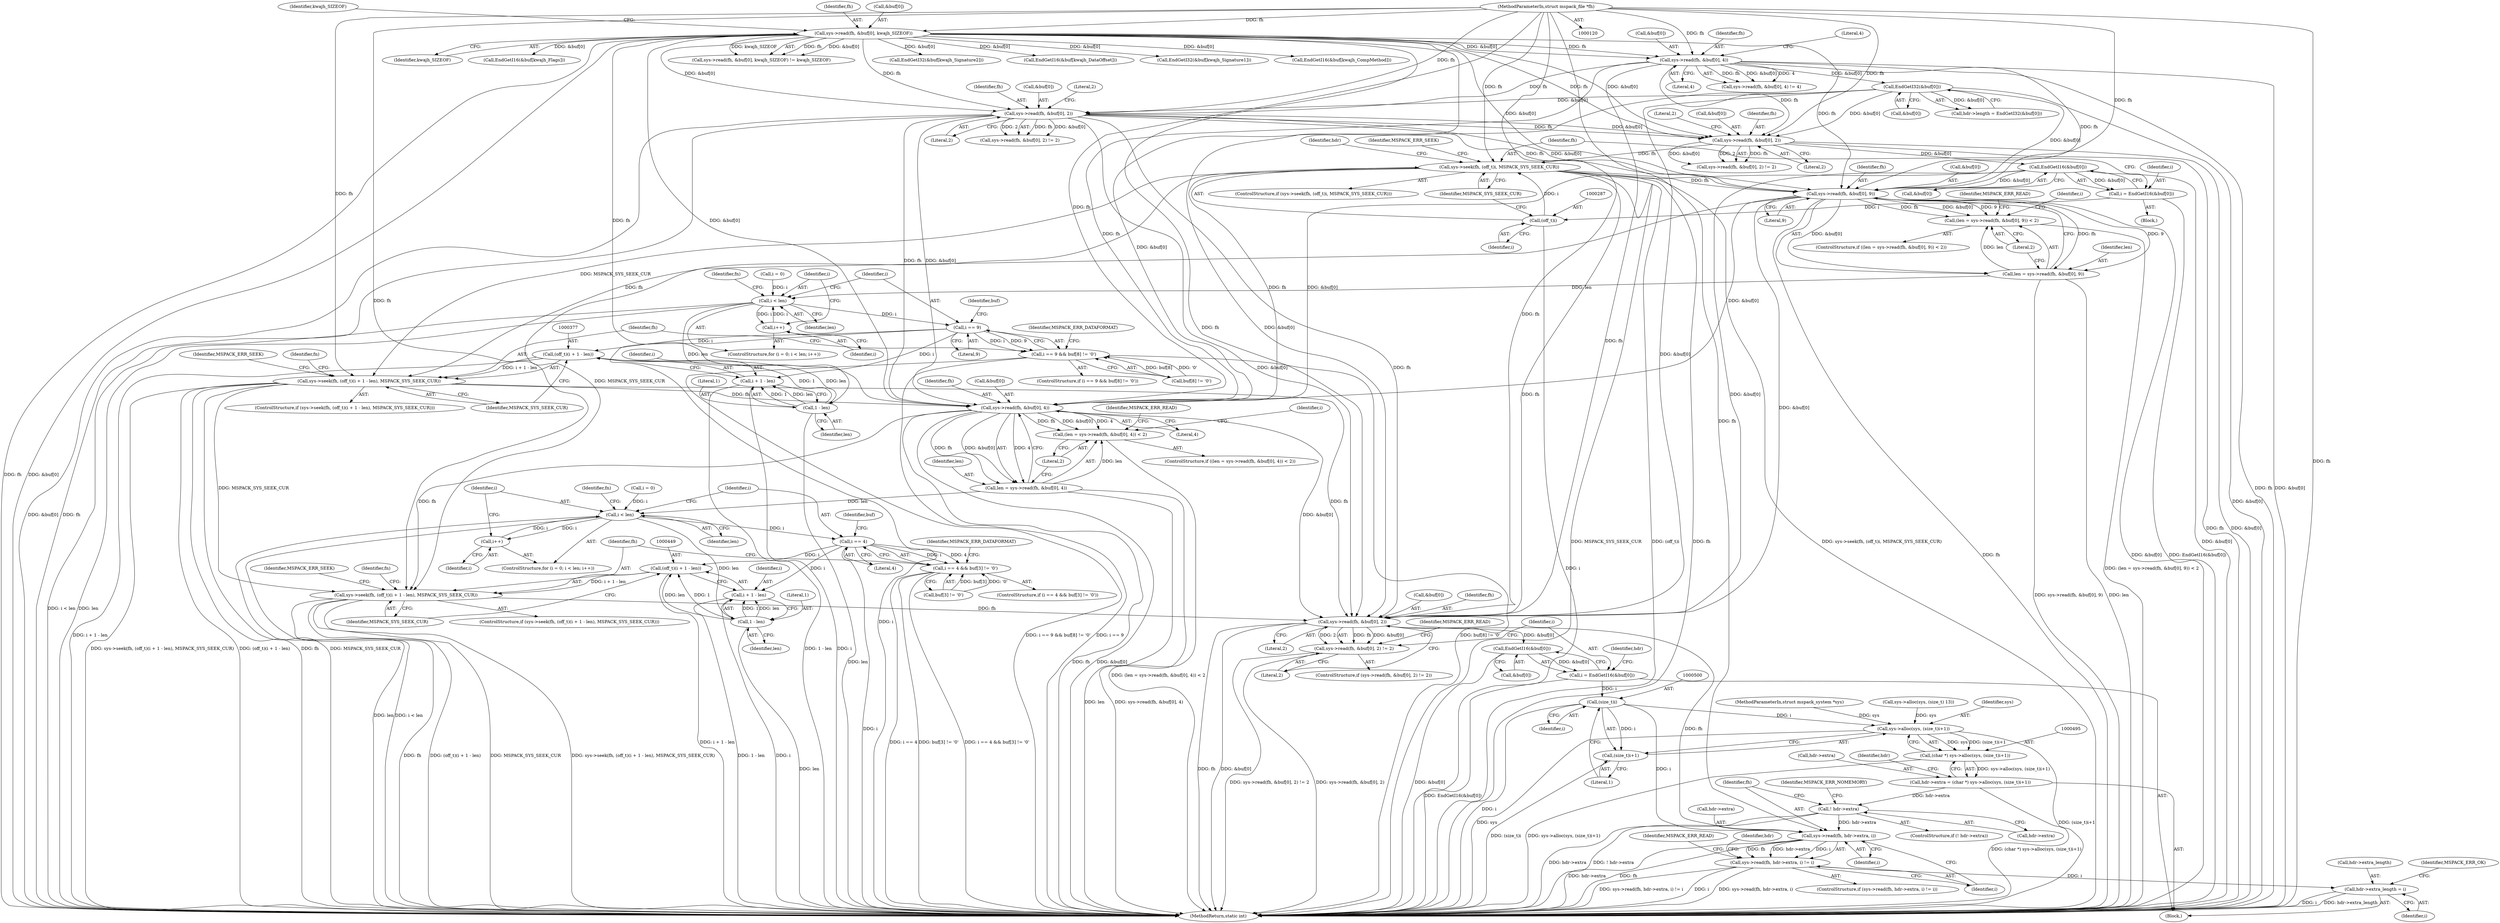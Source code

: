 digraph "0_libmspack_0b0ef9344255ff5acfac6b7af09198ac9c9756c8@API" {
"1000332" [label="(Call,sys->read(fh, &buf[0], 9))"];
"1000247" [label="(Call,sys->read(fh, &buf[0], 2))"];
"1000129" [label="(Call,sys->read(fh, &buf[0], kwajh_SIZEOF))"];
"1000122" [label="(MethodParameterIn,struct mspack_file *fh)"];
"1000219" [label="(Call,sys->read(fh, &buf[0], 4))"];
"1000233" [label="(Call,EndGetI32(&buf[0]))"];
"1000284" [label="(Call,sys->seek(fh, (off_t)i, MSPACK_SYS_SEEK_CUR))"];
"1000266" [label="(Call,sys->read(fh, &buf[0], 2))"];
"1000286" [label="(Call,(off_t)i)"];
"1000276" [label="(Call,i = EndGetI16(&buf[0]))"];
"1000278" [label="(Call,EndGetI16(&buf[0]))"];
"1000329" [label="(Call,(len = sys->read(fh, &buf[0], 9)) < 2)"];
"1000330" [label="(Call,len = sys->read(fh, &buf[0], 9))"];
"1000346" [label="(Call,i < len)"];
"1000349" [label="(Call,i++)"];
"1000363" [label="(Call,i == 9)"];
"1000362" [label="(Call,i == 9 && buf[8] != '\0')"];
"1000376" [label="(Call,(off_t)(i + 1 - len))"];
"1000374" [label="(Call,sys->seek(fh, (off_t)(i + 1 - len), MSPACK_SYS_SEEK_CUR))"];
"1000404" [label="(Call,sys->read(fh, &buf[0], 4))"];
"1000401" [label="(Call,(len = sys->read(fh, &buf[0], 4)) < 2)"];
"1000402" [label="(Call,len = sys->read(fh, &buf[0], 4))"];
"1000418" [label="(Call,i < len)"];
"1000421" [label="(Call,i++)"];
"1000435" [label="(Call,i == 4)"];
"1000434" [label="(Call,i == 4 && buf[3] != '\0')"];
"1000448" [label="(Call,(off_t)(i + 1 - len))"];
"1000446" [label="(Call,sys->seek(fh, (off_t)(i + 1 - len), MSPACK_SYS_SEEK_CUR))"];
"1000473" [label="(Call,sys->read(fh, &buf[0], 2))"];
"1000472" [label="(Call,sys->read(fh, &buf[0], 2) != 2)"];
"1000485" [label="(Call,EndGetI16(&buf[0]))"];
"1000483" [label="(Call,i = EndGetI16(&buf[0]))"];
"1000499" [label="(Call,(size_t)i)"];
"1000496" [label="(Call,sys->alloc(sys, (size_t)i+1))"];
"1000494" [label="(Call,(char *) sys->alloc(sys, (size_t)i+1))"];
"1000490" [label="(Call,hdr->extra = (char *) sys->alloc(sys, (size_t)i+1))"];
"1000504" [label="(Call,! hdr->extra)"];
"1000512" [label="(Call,sys->read(fh, hdr->extra, i))"];
"1000511" [label="(Call,sys->read(fh, hdr->extra, i) != i)"];
"1000528" [label="(Call,hdr->extra_length = i)"];
"1000498" [label="(Call,(size_t)i+1)"];
"1000450" [label="(Call,i + 1 - len)"];
"1000452" [label="(Call,1 - len)"];
"1000378" [label="(Call,i + 1 - len)"];
"1000380" [label="(Call,1 - len)"];
"1000509" [label="(Identifier,MSPACK_ERR_NOMEMORY)"];
"1000385" [label="(Identifier,MSPACK_ERR_SEEK)"];
"1000486" [label="(Call,&buf[0])"];
"1000445" [label="(ControlStructure,if (sys->seek(fh, (off_t)(i + 1 - len), MSPACK_SYS_SEEK_CUR)))"];
"1000128" [label="(Call,sys->read(fh, &buf[0], kwajh_SIZEOF) != kwajh_SIZEOF)"];
"1000220" [label="(Identifier,fh)"];
"1000349" [label="(Call,i++)"];
"1000362" [label="(Call,i == 9 && buf[8] != '\0')"];
"1000273" [label="(Literal,2)"];
"1000422" [label="(Identifier,i)"];
"1000373" [label="(ControlStructure,if (sys->seek(fh, (off_t)(i + 1 - len), MSPACK_SYS_SEEK_CUR)))"];
"1000381" [label="(Literal,1)"];
"1000380" [label="(Call,1 - len)"];
"1000498" [label="(Call,(size_t)i+1)"];
"1000277" [label="(Identifier,i)"];
"1000505" [label="(Call,hdr->extra)"];
"1000219" [label="(Call,sys->read(fh, &buf[0], 4))"];
"1000479" [label="(Literal,2)"];
"1000494" [label="(Call,(char *) sys->alloc(sys, (size_t)i+1))"];
"1000346" [label="(Call,i < len)"];
"1000404" [label="(Call,sys->read(fh, &buf[0], 4))"];
"1000511" [label="(Call,sys->read(fh, hdr->extra, i) != i)"];
"1000402" [label="(Call,len = sys->read(fh, &buf[0], 4))"];
"1000410" [label="(Literal,4)"];
"1000344" [label="(Identifier,i)"];
"1000265" [label="(Call,sys->read(fh, &buf[0], 2) != 2)"];
"1000470" [label="(Block,)"];
"1000514" [label="(Call,hdr->extra)"];
"1000233" [label="(Call,EndGetI32(&buf[0]))"];
"1000454" [label="(Identifier,len)"];
"1000154" [label="(Call,EndGetI32(&buf[kwajh_Signature2]))"];
"1000176" [label="(Call,EndGetI16(&buf[kwajh_DataOffset]))"];
"1000510" [label="(ControlStructure,if (sys->read(fh, hdr->extra, i) != i))"];
"1000145" [label="(Call,EndGetI32(&buf[kwajh_Signature1]))"];
"1000447" [label="(Identifier,fh)"];
"1000234" [label="(Call,&buf[0])"];
"1000356" [label="(Identifier,fn)"];
"1000484" [label="(Identifier,i)"];
"1000328" [label="(ControlStructure,if ((len = sys->read(fh, &buf[0], 9)) < 2))"];
"1000379" [label="(Identifier,i)"];
"1000512" [label="(Call,sys->read(fh, hdr->extra, i))"];
"1000503" [label="(ControlStructure,if (! hdr->extra))"];
"1000247" [label="(Call,sys->read(fh, &buf[0], 2))"];
"1000401" [label="(Call,(len = sys->read(fh, &buf[0], 4)) < 2)"];
"1000473" [label="(Call,sys->read(fh, &buf[0], 2))"];
"1000334" [label="(Call,&buf[0])"];
"1000446" [label="(Call,sys->seek(fh, (off_t)(i + 1 - len), MSPACK_SYS_SEEK_CUR))"];
"1000291" [label="(Identifier,MSPACK_ERR_SEEK)"];
"1000167" [label="(Call,EndGetI16(&buf[kwajh_CompMethod]))"];
"1000331" [label="(Identifier,len)"];
"1000496" [label="(Call,sys->alloc(sys, (size_t)i+1))"];
"1000483" [label="(Call,i = EndGetI16(&buf[0]))"];
"1000513" [label="(Identifier,fh)"];
"1000248" [label="(Identifier,fh)"];
"1000414" [label="(ControlStructure,for (i = 0; i < len; i++))"];
"1000453" [label="(Literal,1)"];
"1000520" [label="(Identifier,MSPACK_ERR_READ)"];
"1000406" [label="(Call,&buf[0])"];
"1000457" [label="(Identifier,MSPACK_ERR_SEEK)"];
"1000136" [label="(Identifier,kwajh_SIZEOF)"];
"1000492" [label="(Identifier,hdr)"];
"1000452" [label="(Call,1 - len)"];
"1000375" [label="(Identifier,fh)"];
"1000341" [label="(Identifier,MSPACK_ERR_READ)"];
"1000433" [label="(ControlStructure,if (i == 4 && buf[3] != '\0'))"];
"1000451" [label="(Identifier,i)"];
"1000428" [label="(Identifier,fn)"];
"1000400" [label="(ControlStructure,if ((len = sys->read(fh, &buf[0], 4)) < 2))"];
"1000272" [label="(Literal,2)"];
"1000383" [label="(Identifier,MSPACK_SYS_SEEK_CUR)"];
"1000226" [label="(Literal,4)"];
"1000263" [label="(Block,)"];
"1000365" [label="(Literal,9)"];
"1000288" [label="(Identifier,i)"];
"1000343" [label="(Call,i = 0)"];
"1000438" [label="(Call,buf[3] != '\0')"];
"1000361" [label="(ControlStructure,if (i == 9 && buf[8] != '\0'))"];
"1000405" [label="(Identifier,fh)"];
"1000378" [label="(Call,i + 1 - len)"];
"1000285" [label="(Identifier,fh)"];
"1000436" [label="(Identifier,i)"];
"1000279" [label="(Call,&buf[0])"];
"1000348" [label="(Identifier,len)"];
"1000444" [label="(Identifier,MSPACK_ERR_DATAFORMAT)"];
"1000387" [label="(Identifier,fn)"];
"1000482" [label="(Identifier,MSPACK_ERR_READ)"];
"1000497" [label="(Identifier,sys)"];
"1000437" [label="(Literal,4)"];
"1000330" [label="(Call,len = sys->read(fh, &buf[0], 9))"];
"1000490" [label="(Call,hdr->extra = (char *) sys->alloc(sys, (size_t)i+1))"];
"1000491" [label="(Call,hdr->extra)"];
"1000475" [label="(Call,&buf[0])"];
"1000122" [label="(MethodParameterIn,struct mspack_file *fh)"];
"1000130" [label="(Identifier,fh)"];
"1000372" [label="(Identifier,MSPACK_ERR_DATAFORMAT)"];
"1000249" [label="(Call,&buf[0])"];
"1000448" [label="(Call,(off_t)(i + 1 - len))"];
"1000517" [label="(Identifier,i)"];
"1000485" [label="(Call,EndGetI16(&buf[0]))"];
"1000529" [label="(Call,hdr->extra_length)"];
"1000535" [label="(MethodReturn,static int)"];
"1000474" [label="(Identifier,fh)"];
"1000480" [label="(Literal,2)"];
"1000289" [label="(Identifier,MSPACK_SYS_SEEK_CUR)"];
"1000376" [label="(Call,(off_t)(i + 1 - len))"];
"1000131" [label="(Call,&buf[0])"];
"1000421" [label="(Call,i++)"];
"1000532" [label="(Identifier,i)"];
"1000347" [label="(Identifier,i)"];
"1000329" [label="(Call,(len = sys->read(fh, &buf[0], 9)) < 2)"];
"1000253" [label="(Literal,2)"];
"1000338" [label="(Literal,9)"];
"1000268" [label="(Call,&buf[0])"];
"1000283" [label="(ControlStructure,if (sys->seek(fh, (off_t)i, MSPACK_SYS_SEEK_CUR)))"];
"1000368" [label="(Identifier,buf)"];
"1000420" [label="(Identifier,len)"];
"1000276" [label="(Call,i = EndGetI16(&buf[0]))"];
"1000524" [label="(Identifier,hdr)"];
"1000403" [label="(Identifier,len)"];
"1000121" [label="(MethodParameterIn,struct mspack_system *sys)"];
"1000342" [label="(ControlStructure,for (i = 0; i < len; i++))"];
"1000364" [label="(Identifier,i)"];
"1000254" [label="(Literal,2)"];
"1000278" [label="(Call,EndGetI16(&buf[0]))"];
"1000307" [label="(Call,sys->alloc(sys, (size_t) 13))"];
"1000382" [label="(Identifier,len)"];
"1000413" [label="(Identifier,MSPACK_ERR_READ)"];
"1000374" [label="(Call,sys->seek(fh, (off_t)(i + 1 - len), MSPACK_SYS_SEEK_CUR))"];
"1000221" [label="(Call,&buf[0])"];
"1000246" [label="(Call,sys->read(fh, &buf[0], 2) != 2)"];
"1000267" [label="(Identifier,fh)"];
"1000411" [label="(Literal,2)"];
"1000416" [label="(Identifier,i)"];
"1000332" [label="(Call,sys->read(fh, &buf[0], 9))"];
"1000284" [label="(Call,sys->seek(fh, (off_t)i, MSPACK_SYS_SEEK_CUR))"];
"1000225" [label="(Literal,4)"];
"1000518" [label="(Identifier,i)"];
"1000295" [label="(Identifier,hdr)"];
"1000499" [label="(Call,(size_t)i)"];
"1000502" [label="(Literal,1)"];
"1000286" [label="(Call,(off_t)i)"];
"1000504" [label="(Call,! hdr->extra)"];
"1000471" [label="(ControlStructure,if (sys->read(fh, &buf[0], 2) != 2))"];
"1000418" [label="(Call,i < len)"];
"1000135" [label="(Identifier,kwajh_SIZEOF)"];
"1000501" [label="(Identifier,i)"];
"1000419" [label="(Identifier,i)"];
"1000129" [label="(Call,sys->read(fh, &buf[0], kwajh_SIZEOF))"];
"1000229" [label="(Call,hdr->length = EndGetI32(&buf[0]))"];
"1000266" [label="(Call,sys->read(fh, &buf[0], 2))"];
"1000472" [label="(Call,sys->read(fh, &buf[0], 2) != 2)"];
"1000506" [label="(Identifier,hdr)"];
"1000350" [label="(Identifier,i)"];
"1000528" [label="(Call,hdr->extra_length = i)"];
"1000434" [label="(Call,i == 4 && buf[3] != '\0')"];
"1000450" [label="(Call,i + 1 - len)"];
"1000440" [label="(Identifier,buf)"];
"1000455" [label="(Identifier,MSPACK_SYS_SEEK_CUR)"];
"1000333" [label="(Identifier,fh)"];
"1000218" [label="(Call,sys->read(fh, &buf[0], 4) != 4)"];
"1000339" [label="(Literal,2)"];
"1000415" [label="(Call,i = 0)"];
"1000459" [label="(Identifier,fn)"];
"1000185" [label="(Call,EndGetI16(&buf[kwajh_Flags]))"];
"1000363" [label="(Call,i == 9)"];
"1000534" [label="(Identifier,MSPACK_ERR_OK)"];
"1000435" [label="(Call,i == 4)"];
"1000366" [label="(Call,buf[8] != '\0')"];
"1000332" -> "1000330"  [label="AST: "];
"1000332" -> "1000338"  [label="CFG: "];
"1000333" -> "1000332"  [label="AST: "];
"1000334" -> "1000332"  [label="AST: "];
"1000338" -> "1000332"  [label="AST: "];
"1000330" -> "1000332"  [label="CFG: "];
"1000332" -> "1000535"  [label="DDG: &buf[0]"];
"1000332" -> "1000535"  [label="DDG: fh"];
"1000332" -> "1000329"  [label="DDG: fh"];
"1000332" -> "1000329"  [label="DDG: &buf[0]"];
"1000332" -> "1000329"  [label="DDG: 9"];
"1000332" -> "1000330"  [label="DDG: fh"];
"1000332" -> "1000330"  [label="DDG: &buf[0]"];
"1000332" -> "1000330"  [label="DDG: 9"];
"1000247" -> "1000332"  [label="DDG: fh"];
"1000247" -> "1000332"  [label="DDG: &buf[0]"];
"1000129" -> "1000332"  [label="DDG: fh"];
"1000129" -> "1000332"  [label="DDG: &buf[0]"];
"1000284" -> "1000332"  [label="DDG: fh"];
"1000219" -> "1000332"  [label="DDG: fh"];
"1000122" -> "1000332"  [label="DDG: fh"];
"1000233" -> "1000332"  [label="DDG: &buf[0]"];
"1000278" -> "1000332"  [label="DDG: &buf[0]"];
"1000332" -> "1000374"  [label="DDG: fh"];
"1000332" -> "1000404"  [label="DDG: &buf[0]"];
"1000332" -> "1000473"  [label="DDG: &buf[0]"];
"1000247" -> "1000246"  [label="AST: "];
"1000247" -> "1000253"  [label="CFG: "];
"1000248" -> "1000247"  [label="AST: "];
"1000249" -> "1000247"  [label="AST: "];
"1000253" -> "1000247"  [label="AST: "];
"1000254" -> "1000247"  [label="CFG: "];
"1000247" -> "1000535"  [label="DDG: fh"];
"1000247" -> "1000535"  [label="DDG: &buf[0]"];
"1000247" -> "1000246"  [label="DDG: fh"];
"1000247" -> "1000246"  [label="DDG: &buf[0]"];
"1000247" -> "1000246"  [label="DDG: 2"];
"1000129" -> "1000247"  [label="DDG: fh"];
"1000129" -> "1000247"  [label="DDG: &buf[0]"];
"1000219" -> "1000247"  [label="DDG: fh"];
"1000122" -> "1000247"  [label="DDG: fh"];
"1000233" -> "1000247"  [label="DDG: &buf[0]"];
"1000247" -> "1000266"  [label="DDG: fh"];
"1000247" -> "1000266"  [label="DDG: &buf[0]"];
"1000247" -> "1000404"  [label="DDG: fh"];
"1000247" -> "1000404"  [label="DDG: &buf[0]"];
"1000247" -> "1000473"  [label="DDG: fh"];
"1000247" -> "1000473"  [label="DDG: &buf[0]"];
"1000129" -> "1000128"  [label="AST: "];
"1000129" -> "1000135"  [label="CFG: "];
"1000130" -> "1000129"  [label="AST: "];
"1000131" -> "1000129"  [label="AST: "];
"1000135" -> "1000129"  [label="AST: "];
"1000136" -> "1000129"  [label="CFG: "];
"1000129" -> "1000535"  [label="DDG: fh"];
"1000129" -> "1000535"  [label="DDG: &buf[0]"];
"1000129" -> "1000128"  [label="DDG: fh"];
"1000129" -> "1000128"  [label="DDG: &buf[0]"];
"1000129" -> "1000128"  [label="DDG: kwajh_SIZEOF"];
"1000122" -> "1000129"  [label="DDG: fh"];
"1000129" -> "1000145"  [label="DDG: &buf[0]"];
"1000129" -> "1000154"  [label="DDG: &buf[0]"];
"1000129" -> "1000167"  [label="DDG: &buf[0]"];
"1000129" -> "1000176"  [label="DDG: &buf[0]"];
"1000129" -> "1000185"  [label="DDG: &buf[0]"];
"1000129" -> "1000219"  [label="DDG: fh"];
"1000129" -> "1000219"  [label="DDG: &buf[0]"];
"1000129" -> "1000266"  [label="DDG: fh"];
"1000129" -> "1000266"  [label="DDG: &buf[0]"];
"1000129" -> "1000404"  [label="DDG: fh"];
"1000129" -> "1000404"  [label="DDG: &buf[0]"];
"1000129" -> "1000473"  [label="DDG: fh"];
"1000129" -> "1000473"  [label="DDG: &buf[0]"];
"1000122" -> "1000120"  [label="AST: "];
"1000122" -> "1000535"  [label="DDG: fh"];
"1000122" -> "1000219"  [label="DDG: fh"];
"1000122" -> "1000266"  [label="DDG: fh"];
"1000122" -> "1000284"  [label="DDG: fh"];
"1000122" -> "1000374"  [label="DDG: fh"];
"1000122" -> "1000404"  [label="DDG: fh"];
"1000122" -> "1000446"  [label="DDG: fh"];
"1000122" -> "1000473"  [label="DDG: fh"];
"1000122" -> "1000512"  [label="DDG: fh"];
"1000219" -> "1000218"  [label="AST: "];
"1000219" -> "1000225"  [label="CFG: "];
"1000220" -> "1000219"  [label="AST: "];
"1000221" -> "1000219"  [label="AST: "];
"1000225" -> "1000219"  [label="AST: "];
"1000226" -> "1000219"  [label="CFG: "];
"1000219" -> "1000535"  [label="DDG: &buf[0]"];
"1000219" -> "1000535"  [label="DDG: fh"];
"1000219" -> "1000218"  [label="DDG: fh"];
"1000219" -> "1000218"  [label="DDG: &buf[0]"];
"1000219" -> "1000218"  [label="DDG: 4"];
"1000219" -> "1000233"  [label="DDG: &buf[0]"];
"1000219" -> "1000266"  [label="DDG: fh"];
"1000219" -> "1000404"  [label="DDG: fh"];
"1000219" -> "1000473"  [label="DDG: fh"];
"1000233" -> "1000229"  [label="AST: "];
"1000233" -> "1000234"  [label="CFG: "];
"1000234" -> "1000233"  [label="AST: "];
"1000229" -> "1000233"  [label="CFG: "];
"1000233" -> "1000535"  [label="DDG: &buf[0]"];
"1000233" -> "1000229"  [label="DDG: &buf[0]"];
"1000233" -> "1000266"  [label="DDG: &buf[0]"];
"1000233" -> "1000404"  [label="DDG: &buf[0]"];
"1000233" -> "1000473"  [label="DDG: &buf[0]"];
"1000284" -> "1000283"  [label="AST: "];
"1000284" -> "1000289"  [label="CFG: "];
"1000285" -> "1000284"  [label="AST: "];
"1000286" -> "1000284"  [label="AST: "];
"1000289" -> "1000284"  [label="AST: "];
"1000291" -> "1000284"  [label="CFG: "];
"1000295" -> "1000284"  [label="CFG: "];
"1000284" -> "1000535"  [label="DDG: (off_t)i"];
"1000284" -> "1000535"  [label="DDG: fh"];
"1000284" -> "1000535"  [label="DDG: sys->seek(fh, (off_t)i, MSPACK_SYS_SEEK_CUR)"];
"1000284" -> "1000535"  [label="DDG: MSPACK_SYS_SEEK_CUR"];
"1000266" -> "1000284"  [label="DDG: fh"];
"1000286" -> "1000284"  [label="DDG: i"];
"1000284" -> "1000374"  [label="DDG: MSPACK_SYS_SEEK_CUR"];
"1000284" -> "1000404"  [label="DDG: fh"];
"1000284" -> "1000446"  [label="DDG: MSPACK_SYS_SEEK_CUR"];
"1000284" -> "1000473"  [label="DDG: fh"];
"1000266" -> "1000265"  [label="AST: "];
"1000266" -> "1000272"  [label="CFG: "];
"1000267" -> "1000266"  [label="AST: "];
"1000268" -> "1000266"  [label="AST: "];
"1000272" -> "1000266"  [label="AST: "];
"1000273" -> "1000266"  [label="CFG: "];
"1000266" -> "1000535"  [label="DDG: fh"];
"1000266" -> "1000535"  [label="DDG: &buf[0]"];
"1000266" -> "1000265"  [label="DDG: fh"];
"1000266" -> "1000265"  [label="DDG: &buf[0]"];
"1000266" -> "1000265"  [label="DDG: 2"];
"1000266" -> "1000278"  [label="DDG: &buf[0]"];
"1000286" -> "1000288"  [label="CFG: "];
"1000287" -> "1000286"  [label="AST: "];
"1000288" -> "1000286"  [label="AST: "];
"1000289" -> "1000286"  [label="CFG: "];
"1000286" -> "1000535"  [label="DDG: i"];
"1000276" -> "1000286"  [label="DDG: i"];
"1000276" -> "1000263"  [label="AST: "];
"1000276" -> "1000278"  [label="CFG: "];
"1000277" -> "1000276"  [label="AST: "];
"1000278" -> "1000276"  [label="AST: "];
"1000285" -> "1000276"  [label="CFG: "];
"1000276" -> "1000535"  [label="DDG: EndGetI16(&buf[0])"];
"1000278" -> "1000276"  [label="DDG: &buf[0]"];
"1000278" -> "1000279"  [label="CFG: "];
"1000279" -> "1000278"  [label="AST: "];
"1000278" -> "1000535"  [label="DDG: &buf[0]"];
"1000278" -> "1000404"  [label="DDG: &buf[0]"];
"1000278" -> "1000473"  [label="DDG: &buf[0]"];
"1000329" -> "1000328"  [label="AST: "];
"1000329" -> "1000339"  [label="CFG: "];
"1000330" -> "1000329"  [label="AST: "];
"1000339" -> "1000329"  [label="AST: "];
"1000341" -> "1000329"  [label="CFG: "];
"1000344" -> "1000329"  [label="CFG: "];
"1000329" -> "1000535"  [label="DDG: (len = sys->read(fh, &buf[0], 9)) < 2"];
"1000330" -> "1000329"  [label="DDG: len"];
"1000331" -> "1000330"  [label="AST: "];
"1000339" -> "1000330"  [label="CFG: "];
"1000330" -> "1000535"  [label="DDG: len"];
"1000330" -> "1000535"  [label="DDG: sys->read(fh, &buf[0], 9)"];
"1000330" -> "1000346"  [label="DDG: len"];
"1000346" -> "1000342"  [label="AST: "];
"1000346" -> "1000348"  [label="CFG: "];
"1000347" -> "1000346"  [label="AST: "];
"1000348" -> "1000346"  [label="AST: "];
"1000356" -> "1000346"  [label="CFG: "];
"1000364" -> "1000346"  [label="CFG: "];
"1000346" -> "1000535"  [label="DDG: len"];
"1000346" -> "1000535"  [label="DDG: i < len"];
"1000343" -> "1000346"  [label="DDG: i"];
"1000349" -> "1000346"  [label="DDG: i"];
"1000346" -> "1000349"  [label="DDG: i"];
"1000346" -> "1000363"  [label="DDG: i"];
"1000346" -> "1000380"  [label="DDG: len"];
"1000349" -> "1000342"  [label="AST: "];
"1000349" -> "1000350"  [label="CFG: "];
"1000350" -> "1000349"  [label="AST: "];
"1000347" -> "1000349"  [label="CFG: "];
"1000363" -> "1000362"  [label="AST: "];
"1000363" -> "1000365"  [label="CFG: "];
"1000364" -> "1000363"  [label="AST: "];
"1000365" -> "1000363"  [label="AST: "];
"1000368" -> "1000363"  [label="CFG: "];
"1000362" -> "1000363"  [label="CFG: "];
"1000363" -> "1000535"  [label="DDG: i"];
"1000363" -> "1000362"  [label="DDG: i"];
"1000363" -> "1000362"  [label="DDG: 9"];
"1000363" -> "1000376"  [label="DDG: i"];
"1000363" -> "1000378"  [label="DDG: i"];
"1000362" -> "1000361"  [label="AST: "];
"1000362" -> "1000366"  [label="CFG: "];
"1000366" -> "1000362"  [label="AST: "];
"1000372" -> "1000362"  [label="CFG: "];
"1000375" -> "1000362"  [label="CFG: "];
"1000362" -> "1000535"  [label="DDG: buf[8] != '\0'"];
"1000362" -> "1000535"  [label="DDG: i == 9 && buf[8] != '\0'"];
"1000362" -> "1000535"  [label="DDG: i == 9"];
"1000366" -> "1000362"  [label="DDG: buf[8]"];
"1000366" -> "1000362"  [label="DDG: '\0'"];
"1000376" -> "1000374"  [label="AST: "];
"1000376" -> "1000378"  [label="CFG: "];
"1000377" -> "1000376"  [label="AST: "];
"1000378" -> "1000376"  [label="AST: "];
"1000383" -> "1000376"  [label="CFG: "];
"1000376" -> "1000535"  [label="DDG: i + 1 - len"];
"1000376" -> "1000374"  [label="DDG: i + 1 - len"];
"1000380" -> "1000376"  [label="DDG: 1"];
"1000380" -> "1000376"  [label="DDG: len"];
"1000374" -> "1000373"  [label="AST: "];
"1000374" -> "1000383"  [label="CFG: "];
"1000375" -> "1000374"  [label="AST: "];
"1000383" -> "1000374"  [label="AST: "];
"1000385" -> "1000374"  [label="CFG: "];
"1000387" -> "1000374"  [label="CFG: "];
"1000374" -> "1000535"  [label="DDG: (off_t)(i + 1 - len)"];
"1000374" -> "1000535"  [label="DDG: fh"];
"1000374" -> "1000535"  [label="DDG: MSPACK_SYS_SEEK_CUR"];
"1000374" -> "1000535"  [label="DDG: sys->seek(fh, (off_t)(i + 1 - len), MSPACK_SYS_SEEK_CUR)"];
"1000374" -> "1000404"  [label="DDG: fh"];
"1000374" -> "1000446"  [label="DDG: MSPACK_SYS_SEEK_CUR"];
"1000374" -> "1000473"  [label="DDG: fh"];
"1000404" -> "1000402"  [label="AST: "];
"1000404" -> "1000410"  [label="CFG: "];
"1000405" -> "1000404"  [label="AST: "];
"1000406" -> "1000404"  [label="AST: "];
"1000410" -> "1000404"  [label="AST: "];
"1000402" -> "1000404"  [label="CFG: "];
"1000404" -> "1000535"  [label="DDG: fh"];
"1000404" -> "1000535"  [label="DDG: &buf[0]"];
"1000404" -> "1000401"  [label="DDG: fh"];
"1000404" -> "1000401"  [label="DDG: &buf[0]"];
"1000404" -> "1000401"  [label="DDG: 4"];
"1000404" -> "1000402"  [label="DDG: fh"];
"1000404" -> "1000402"  [label="DDG: &buf[0]"];
"1000404" -> "1000402"  [label="DDG: 4"];
"1000404" -> "1000446"  [label="DDG: fh"];
"1000404" -> "1000473"  [label="DDG: &buf[0]"];
"1000401" -> "1000400"  [label="AST: "];
"1000401" -> "1000411"  [label="CFG: "];
"1000402" -> "1000401"  [label="AST: "];
"1000411" -> "1000401"  [label="AST: "];
"1000413" -> "1000401"  [label="CFG: "];
"1000416" -> "1000401"  [label="CFG: "];
"1000401" -> "1000535"  [label="DDG: (len = sys->read(fh, &buf[0], 4)) < 2"];
"1000402" -> "1000401"  [label="DDG: len"];
"1000403" -> "1000402"  [label="AST: "];
"1000411" -> "1000402"  [label="CFG: "];
"1000402" -> "1000535"  [label="DDG: sys->read(fh, &buf[0], 4)"];
"1000402" -> "1000535"  [label="DDG: len"];
"1000402" -> "1000418"  [label="DDG: len"];
"1000418" -> "1000414"  [label="AST: "];
"1000418" -> "1000420"  [label="CFG: "];
"1000419" -> "1000418"  [label="AST: "];
"1000420" -> "1000418"  [label="AST: "];
"1000428" -> "1000418"  [label="CFG: "];
"1000436" -> "1000418"  [label="CFG: "];
"1000418" -> "1000535"  [label="DDG: len"];
"1000418" -> "1000535"  [label="DDG: i < len"];
"1000421" -> "1000418"  [label="DDG: i"];
"1000415" -> "1000418"  [label="DDG: i"];
"1000418" -> "1000421"  [label="DDG: i"];
"1000418" -> "1000435"  [label="DDG: i"];
"1000418" -> "1000452"  [label="DDG: len"];
"1000421" -> "1000414"  [label="AST: "];
"1000421" -> "1000422"  [label="CFG: "];
"1000422" -> "1000421"  [label="AST: "];
"1000419" -> "1000421"  [label="CFG: "];
"1000435" -> "1000434"  [label="AST: "];
"1000435" -> "1000437"  [label="CFG: "];
"1000436" -> "1000435"  [label="AST: "];
"1000437" -> "1000435"  [label="AST: "];
"1000440" -> "1000435"  [label="CFG: "];
"1000434" -> "1000435"  [label="CFG: "];
"1000435" -> "1000535"  [label="DDG: i"];
"1000435" -> "1000434"  [label="DDG: i"];
"1000435" -> "1000434"  [label="DDG: 4"];
"1000435" -> "1000448"  [label="DDG: i"];
"1000435" -> "1000450"  [label="DDG: i"];
"1000434" -> "1000433"  [label="AST: "];
"1000434" -> "1000438"  [label="CFG: "];
"1000438" -> "1000434"  [label="AST: "];
"1000444" -> "1000434"  [label="CFG: "];
"1000447" -> "1000434"  [label="CFG: "];
"1000434" -> "1000535"  [label="DDG: buf[3] != '\0'"];
"1000434" -> "1000535"  [label="DDG: i == 4 && buf[3] != '\0'"];
"1000434" -> "1000535"  [label="DDG: i == 4"];
"1000438" -> "1000434"  [label="DDG: buf[3]"];
"1000438" -> "1000434"  [label="DDG: '\0'"];
"1000448" -> "1000446"  [label="AST: "];
"1000448" -> "1000450"  [label="CFG: "];
"1000449" -> "1000448"  [label="AST: "];
"1000450" -> "1000448"  [label="AST: "];
"1000455" -> "1000448"  [label="CFG: "];
"1000448" -> "1000535"  [label="DDG: i + 1 - len"];
"1000448" -> "1000446"  [label="DDG: i + 1 - len"];
"1000452" -> "1000448"  [label="DDG: 1"];
"1000452" -> "1000448"  [label="DDG: len"];
"1000446" -> "1000445"  [label="AST: "];
"1000446" -> "1000455"  [label="CFG: "];
"1000447" -> "1000446"  [label="AST: "];
"1000455" -> "1000446"  [label="AST: "];
"1000457" -> "1000446"  [label="CFG: "];
"1000459" -> "1000446"  [label="CFG: "];
"1000446" -> "1000535"  [label="DDG: MSPACK_SYS_SEEK_CUR"];
"1000446" -> "1000535"  [label="DDG: sys->seek(fh, (off_t)(i + 1 - len), MSPACK_SYS_SEEK_CUR)"];
"1000446" -> "1000535"  [label="DDG: fh"];
"1000446" -> "1000535"  [label="DDG: (off_t)(i + 1 - len)"];
"1000446" -> "1000473"  [label="DDG: fh"];
"1000473" -> "1000472"  [label="AST: "];
"1000473" -> "1000479"  [label="CFG: "];
"1000474" -> "1000473"  [label="AST: "];
"1000475" -> "1000473"  [label="AST: "];
"1000479" -> "1000473"  [label="AST: "];
"1000480" -> "1000473"  [label="CFG: "];
"1000473" -> "1000535"  [label="DDG: fh"];
"1000473" -> "1000535"  [label="DDG: &buf[0]"];
"1000473" -> "1000472"  [label="DDG: fh"];
"1000473" -> "1000472"  [label="DDG: &buf[0]"];
"1000473" -> "1000472"  [label="DDG: 2"];
"1000473" -> "1000485"  [label="DDG: &buf[0]"];
"1000473" -> "1000512"  [label="DDG: fh"];
"1000472" -> "1000471"  [label="AST: "];
"1000472" -> "1000480"  [label="CFG: "];
"1000480" -> "1000472"  [label="AST: "];
"1000482" -> "1000472"  [label="CFG: "];
"1000484" -> "1000472"  [label="CFG: "];
"1000472" -> "1000535"  [label="DDG: sys->read(fh, &buf[0], 2) != 2"];
"1000472" -> "1000535"  [label="DDG: sys->read(fh, &buf[0], 2)"];
"1000485" -> "1000483"  [label="AST: "];
"1000485" -> "1000486"  [label="CFG: "];
"1000486" -> "1000485"  [label="AST: "];
"1000483" -> "1000485"  [label="CFG: "];
"1000485" -> "1000535"  [label="DDG: &buf[0]"];
"1000485" -> "1000483"  [label="DDG: &buf[0]"];
"1000483" -> "1000470"  [label="AST: "];
"1000484" -> "1000483"  [label="AST: "];
"1000492" -> "1000483"  [label="CFG: "];
"1000483" -> "1000535"  [label="DDG: EndGetI16(&buf[0])"];
"1000483" -> "1000499"  [label="DDG: i"];
"1000499" -> "1000498"  [label="AST: "];
"1000499" -> "1000501"  [label="CFG: "];
"1000500" -> "1000499"  [label="AST: "];
"1000501" -> "1000499"  [label="AST: "];
"1000502" -> "1000499"  [label="CFG: "];
"1000499" -> "1000535"  [label="DDG: i"];
"1000499" -> "1000496"  [label="DDG: i"];
"1000499" -> "1000498"  [label="DDG: i"];
"1000499" -> "1000512"  [label="DDG: i"];
"1000496" -> "1000494"  [label="AST: "];
"1000496" -> "1000498"  [label="CFG: "];
"1000497" -> "1000496"  [label="AST: "];
"1000498" -> "1000496"  [label="AST: "];
"1000494" -> "1000496"  [label="CFG: "];
"1000496" -> "1000535"  [label="DDG: (size_t)i+1"];
"1000496" -> "1000535"  [label="DDG: sys"];
"1000496" -> "1000494"  [label="DDG: sys"];
"1000496" -> "1000494"  [label="DDG: (size_t)i+1"];
"1000307" -> "1000496"  [label="DDG: sys"];
"1000121" -> "1000496"  [label="DDG: sys"];
"1000494" -> "1000490"  [label="AST: "];
"1000495" -> "1000494"  [label="AST: "];
"1000490" -> "1000494"  [label="CFG: "];
"1000494" -> "1000535"  [label="DDG: sys->alloc(sys, (size_t)i+1)"];
"1000494" -> "1000490"  [label="DDG: sys->alloc(sys, (size_t)i+1)"];
"1000490" -> "1000470"  [label="AST: "];
"1000491" -> "1000490"  [label="AST: "];
"1000506" -> "1000490"  [label="CFG: "];
"1000490" -> "1000535"  [label="DDG: (char *) sys->alloc(sys, (size_t)i+1)"];
"1000490" -> "1000504"  [label="DDG: hdr->extra"];
"1000504" -> "1000503"  [label="AST: "];
"1000504" -> "1000505"  [label="CFG: "];
"1000505" -> "1000504"  [label="AST: "];
"1000509" -> "1000504"  [label="CFG: "];
"1000513" -> "1000504"  [label="CFG: "];
"1000504" -> "1000535"  [label="DDG: hdr->extra"];
"1000504" -> "1000535"  [label="DDG: ! hdr->extra"];
"1000504" -> "1000512"  [label="DDG: hdr->extra"];
"1000512" -> "1000511"  [label="AST: "];
"1000512" -> "1000517"  [label="CFG: "];
"1000513" -> "1000512"  [label="AST: "];
"1000514" -> "1000512"  [label="AST: "];
"1000517" -> "1000512"  [label="AST: "];
"1000518" -> "1000512"  [label="CFG: "];
"1000512" -> "1000535"  [label="DDG: fh"];
"1000512" -> "1000535"  [label="DDG: hdr->extra"];
"1000512" -> "1000511"  [label="DDG: fh"];
"1000512" -> "1000511"  [label="DDG: hdr->extra"];
"1000512" -> "1000511"  [label="DDG: i"];
"1000511" -> "1000510"  [label="AST: "];
"1000511" -> "1000518"  [label="CFG: "];
"1000518" -> "1000511"  [label="AST: "];
"1000520" -> "1000511"  [label="CFG: "];
"1000524" -> "1000511"  [label="CFG: "];
"1000511" -> "1000535"  [label="DDG: sys->read(fh, hdr->extra, i) != i"];
"1000511" -> "1000535"  [label="DDG: i"];
"1000511" -> "1000535"  [label="DDG: sys->read(fh, hdr->extra, i)"];
"1000511" -> "1000528"  [label="DDG: i"];
"1000528" -> "1000470"  [label="AST: "];
"1000528" -> "1000532"  [label="CFG: "];
"1000529" -> "1000528"  [label="AST: "];
"1000532" -> "1000528"  [label="AST: "];
"1000534" -> "1000528"  [label="CFG: "];
"1000528" -> "1000535"  [label="DDG: hdr->extra_length"];
"1000528" -> "1000535"  [label="DDG: i"];
"1000498" -> "1000502"  [label="CFG: "];
"1000502" -> "1000498"  [label="AST: "];
"1000498" -> "1000535"  [label="DDG: (size_t)i"];
"1000450" -> "1000452"  [label="CFG: "];
"1000451" -> "1000450"  [label="AST: "];
"1000452" -> "1000450"  [label="AST: "];
"1000450" -> "1000535"  [label="DDG: 1 - len"];
"1000450" -> "1000535"  [label="DDG: i"];
"1000452" -> "1000450"  [label="DDG: 1"];
"1000452" -> "1000450"  [label="DDG: len"];
"1000452" -> "1000454"  [label="CFG: "];
"1000453" -> "1000452"  [label="AST: "];
"1000454" -> "1000452"  [label="AST: "];
"1000452" -> "1000535"  [label="DDG: len"];
"1000378" -> "1000380"  [label="CFG: "];
"1000379" -> "1000378"  [label="AST: "];
"1000380" -> "1000378"  [label="AST: "];
"1000378" -> "1000535"  [label="DDG: 1 - len"];
"1000378" -> "1000535"  [label="DDG: i"];
"1000380" -> "1000378"  [label="DDG: 1"];
"1000380" -> "1000378"  [label="DDG: len"];
"1000380" -> "1000382"  [label="CFG: "];
"1000381" -> "1000380"  [label="AST: "];
"1000382" -> "1000380"  [label="AST: "];
"1000380" -> "1000535"  [label="DDG: len"];
}

